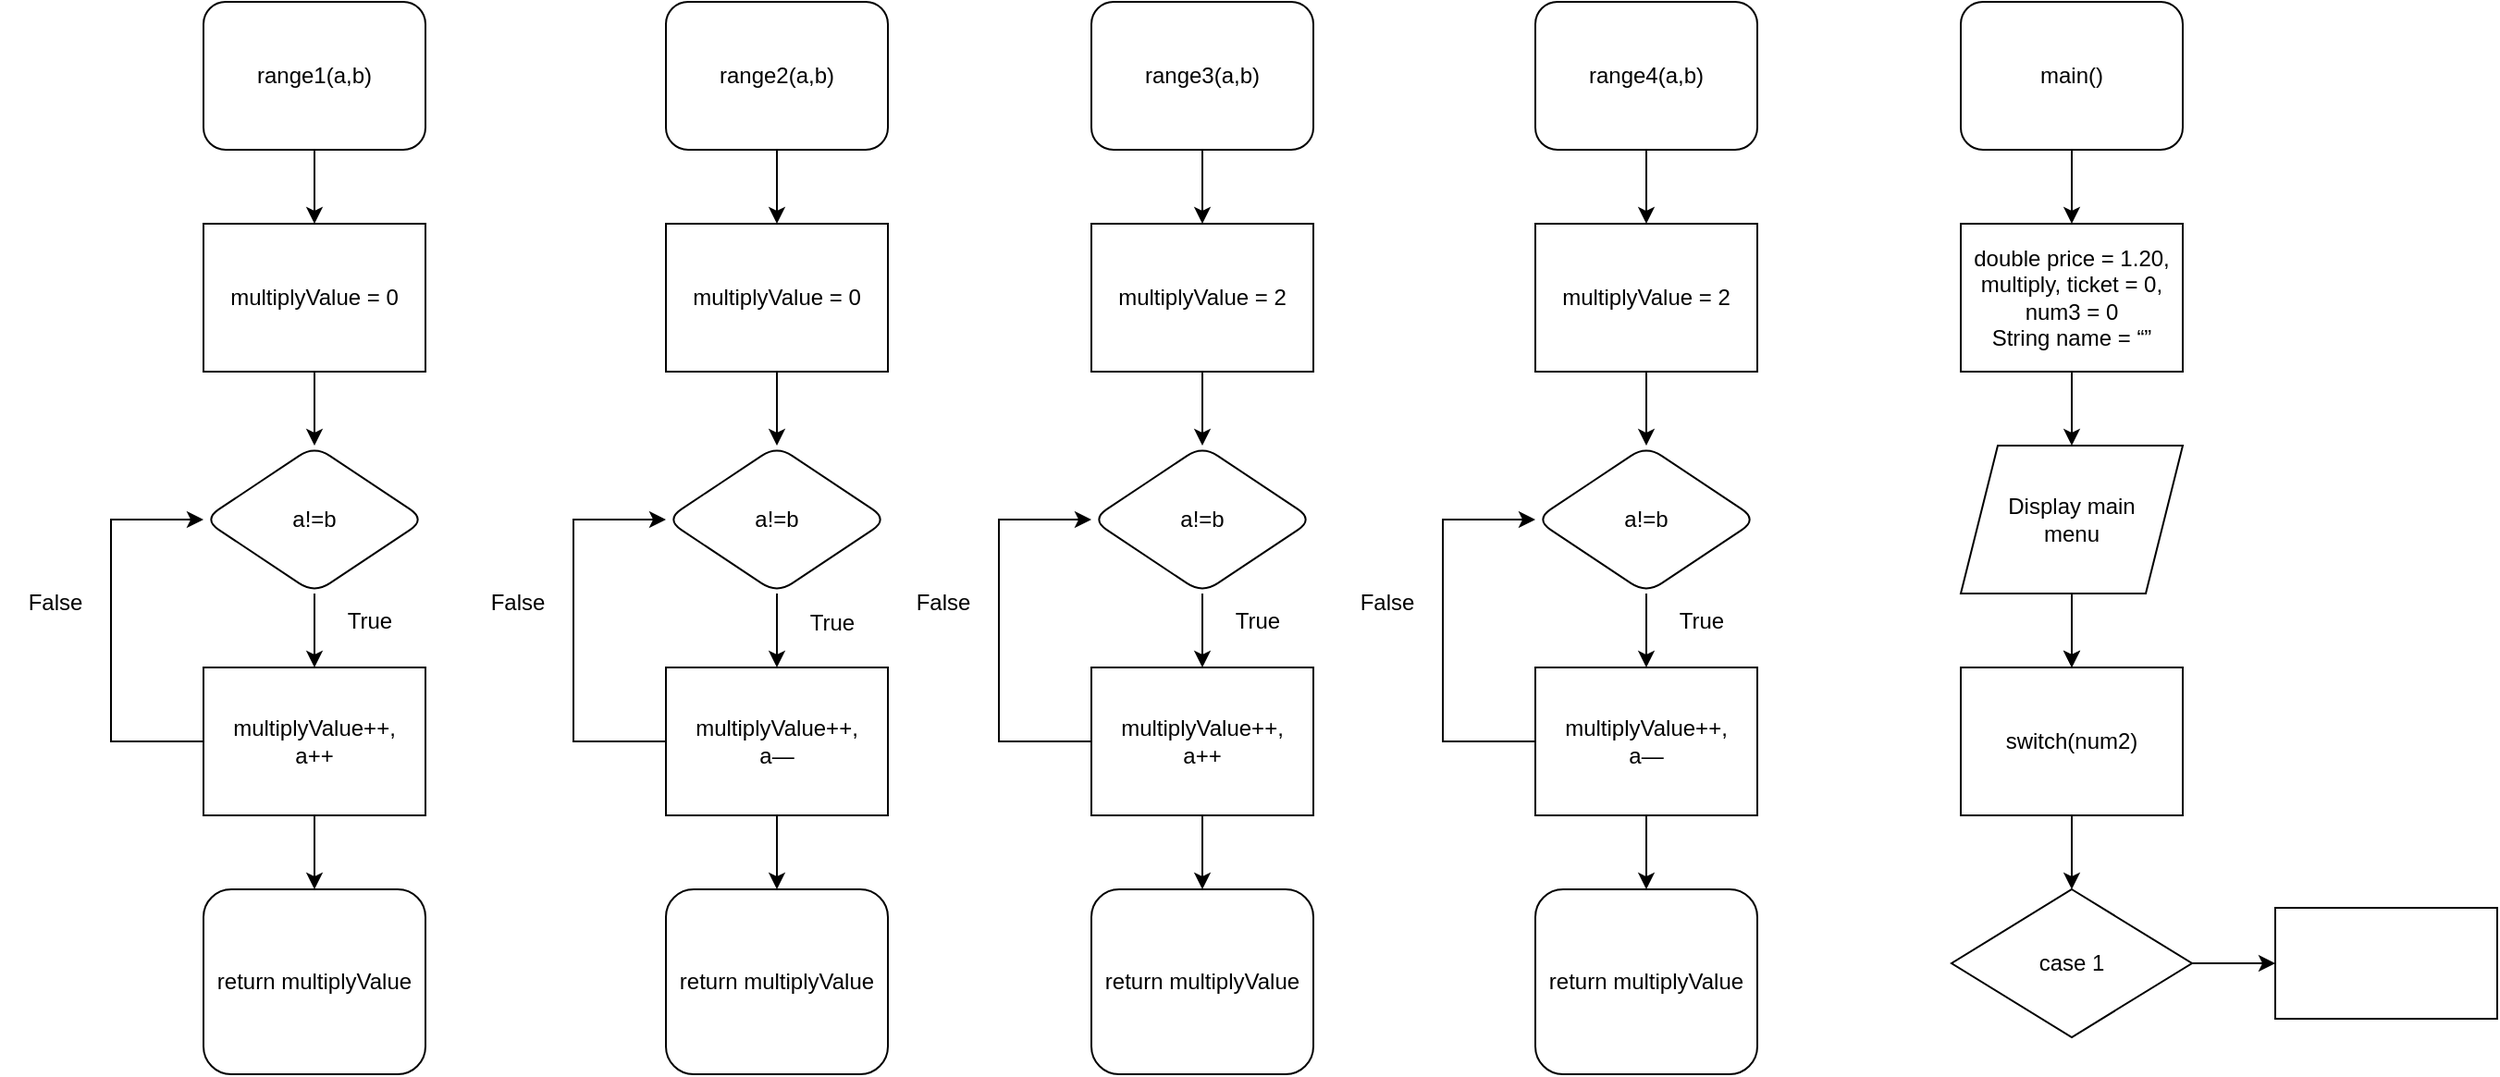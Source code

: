 <mxfile version="20.7.4" type="github">
  <diagram id="OsOMGD-ik3Zf7SZOt8np" name="Page-1">
    <mxGraphModel dx="1697" dy="1526" grid="1" gridSize="10" guides="1" tooltips="1" connect="1" arrows="1" fold="1" page="1" pageScale="1" pageWidth="827" pageHeight="1169" math="0" shadow="0">
      <root>
        <mxCell id="0" />
        <mxCell id="1" parent="0" />
        <mxCell id="JS9AjzZ9kIchDXuZYbvt-4" style="edgeStyle=orthogonalEdgeStyle;rounded=0;orthogonalLoop=1;jettySize=auto;html=1;entryX=0.5;entryY=0;entryDx=0;entryDy=0;" parent="1" source="JS9AjzZ9kIchDXuZYbvt-3" target="JS9AjzZ9kIchDXuZYbvt-5" edge="1">
          <mxGeometry relative="1" as="geometry">
            <mxPoint x="340" y="120" as="targetPoint" />
          </mxGeometry>
        </mxCell>
        <mxCell id="JS9AjzZ9kIchDXuZYbvt-3" value="range1(a,b)" style="rounded=1;whiteSpace=wrap;html=1;" parent="1" vertex="1">
          <mxGeometry x="280" width="120" height="80" as="geometry" />
        </mxCell>
        <mxCell id="JS9AjzZ9kIchDXuZYbvt-6" style="edgeStyle=orthogonalEdgeStyle;rounded=0;orthogonalLoop=1;jettySize=auto;html=1;fontFamily=Helvetica;fontSize=12;fontColor=default;entryX=0.5;entryY=0;entryDx=0;entryDy=0;" parent="1" source="JS9AjzZ9kIchDXuZYbvt-5" target="JS9AjzZ9kIchDXuZYbvt-7" edge="1">
          <mxGeometry x="1" y="28" relative="1" as="geometry">
            <mxPoint x="340" y="240" as="targetPoint" />
            <mxPoint x="-8" y="20" as="offset" />
          </mxGeometry>
        </mxCell>
        <mxCell id="JS9AjzZ9kIchDXuZYbvt-5" value="multiplyValue = 0" style="rounded=0;whiteSpace=wrap;html=1;strokeColor=default;fontFamily=Helvetica;fontSize=12;fontColor=default;fillColor=default;" parent="1" vertex="1">
          <mxGeometry x="280" y="120" width="120" height="80" as="geometry" />
        </mxCell>
        <mxCell id="JS9AjzZ9kIchDXuZYbvt-9" style="edgeStyle=orthogonalEdgeStyle;rounded=0;orthogonalLoop=1;jettySize=auto;html=1;fontFamily=Helvetica;fontSize=12;fontColor=default;entryX=0.5;entryY=0;entryDx=0;entryDy=0;" parent="1" source="JS9AjzZ9kIchDXuZYbvt-7" target="JS9AjzZ9kIchDXuZYbvt-10" edge="1">
          <mxGeometry relative="1" as="geometry">
            <mxPoint x="340" y="360" as="targetPoint" />
          </mxGeometry>
        </mxCell>
        <mxCell id="JS9AjzZ9kIchDXuZYbvt-7" value="a!=b" style="rhombus;whiteSpace=wrap;html=1;rounded=1;strokeColor=default;fontFamily=Helvetica;fontSize=12;fontColor=default;fillColor=default;" parent="1" vertex="1">
          <mxGeometry x="280" y="240" width="120" height="80" as="geometry" />
        </mxCell>
        <mxCell id="JS9AjzZ9kIchDXuZYbvt-12" style="edgeStyle=orthogonalEdgeStyle;rounded=0;orthogonalLoop=1;jettySize=auto;html=1;fontFamily=Helvetica;fontSize=12;fontColor=default;entryX=0.5;entryY=0;entryDx=0;entryDy=0;" parent="1" source="JS9AjzZ9kIchDXuZYbvt-10" target="JS9AjzZ9kIchDXuZYbvt-11" edge="1">
          <mxGeometry relative="1" as="geometry">
            <mxPoint x="340" y="480" as="targetPoint" />
            <Array as="points" />
          </mxGeometry>
        </mxCell>
        <mxCell id="JS9AjzZ9kIchDXuZYbvt-10" value="multiplyValue++,&lt;br&gt;a++" style="rounded=0;whiteSpace=wrap;html=1;strokeColor=default;fontFamily=Helvetica;fontSize=12;fontColor=default;fillColor=default;" parent="1" vertex="1">
          <mxGeometry x="280" y="360" width="120" height="80" as="geometry" />
        </mxCell>
        <mxCell id="JS9AjzZ9kIchDXuZYbvt-11" value="return multiplyValue" style="rounded=1;whiteSpace=wrap;html=1;strokeColor=default;fontFamily=Helvetica;fontSize=12;fontColor=default;fillColor=default;" parent="1" vertex="1">
          <mxGeometry x="280" y="480" width="120" height="100" as="geometry" />
        </mxCell>
        <mxCell id="JS9AjzZ9kIchDXuZYbvt-13" style="edgeStyle=orthogonalEdgeStyle;rounded=0;orthogonalLoop=1;jettySize=auto;html=1;entryX=0.5;entryY=0;entryDx=0;entryDy=0;" parent="1" source="JS9AjzZ9kIchDXuZYbvt-14" target="JS9AjzZ9kIchDXuZYbvt-16" edge="1">
          <mxGeometry relative="1" as="geometry">
            <mxPoint x="590" y="120" as="targetPoint" />
          </mxGeometry>
        </mxCell>
        <mxCell id="JS9AjzZ9kIchDXuZYbvt-14" value="range2(a,b)" style="rounded=1;whiteSpace=wrap;html=1;" parent="1" vertex="1">
          <mxGeometry x="530" width="120" height="80" as="geometry" />
        </mxCell>
        <mxCell id="JS9AjzZ9kIchDXuZYbvt-15" style="edgeStyle=orthogonalEdgeStyle;rounded=0;orthogonalLoop=1;jettySize=auto;html=1;fontFamily=Helvetica;fontSize=12;fontColor=default;entryX=0.5;entryY=0;entryDx=0;entryDy=0;" parent="1" source="JS9AjzZ9kIchDXuZYbvt-16" target="JS9AjzZ9kIchDXuZYbvt-18" edge="1">
          <mxGeometry x="1" y="28" relative="1" as="geometry">
            <mxPoint x="590" y="240" as="targetPoint" />
            <mxPoint x="-8" y="20" as="offset" />
          </mxGeometry>
        </mxCell>
        <mxCell id="JS9AjzZ9kIchDXuZYbvt-16" value="multiplyValue = 0" style="rounded=0;whiteSpace=wrap;html=1;strokeColor=default;fontFamily=Helvetica;fontSize=12;fontColor=default;fillColor=default;" parent="1" vertex="1">
          <mxGeometry x="530" y="120" width="120" height="80" as="geometry" />
        </mxCell>
        <mxCell id="JS9AjzZ9kIchDXuZYbvt-17" style="edgeStyle=orthogonalEdgeStyle;rounded=0;orthogonalLoop=1;jettySize=auto;html=1;fontFamily=Helvetica;fontSize=12;fontColor=default;entryX=0.5;entryY=0;entryDx=0;entryDy=0;" parent="1" source="JS9AjzZ9kIchDXuZYbvt-18" target="JS9AjzZ9kIchDXuZYbvt-20" edge="1">
          <mxGeometry relative="1" as="geometry">
            <mxPoint x="590" y="360" as="targetPoint" />
          </mxGeometry>
        </mxCell>
        <mxCell id="JS9AjzZ9kIchDXuZYbvt-18" value="a!=b" style="rhombus;whiteSpace=wrap;html=1;rounded=1;strokeColor=default;fontFamily=Helvetica;fontSize=12;fontColor=default;fillColor=default;" parent="1" vertex="1">
          <mxGeometry x="530" y="240" width="120" height="80" as="geometry" />
        </mxCell>
        <mxCell id="JS9AjzZ9kIchDXuZYbvt-19" style="edgeStyle=orthogonalEdgeStyle;rounded=0;orthogonalLoop=1;jettySize=auto;html=1;fontFamily=Helvetica;fontSize=12;fontColor=default;entryX=0.5;entryY=0;entryDx=0;entryDy=0;" parent="1" source="JS9AjzZ9kIchDXuZYbvt-20" target="JS9AjzZ9kIchDXuZYbvt-21" edge="1">
          <mxGeometry relative="1" as="geometry">
            <mxPoint x="590" y="480" as="targetPoint" />
            <Array as="points" />
          </mxGeometry>
        </mxCell>
        <mxCell id="JS9AjzZ9kIchDXuZYbvt-20" value="multiplyValue++,&lt;br&gt;a—" style="rounded=0;whiteSpace=wrap;html=1;strokeColor=default;fontFamily=Helvetica;fontSize=12;fontColor=default;fillColor=default;" parent="1" vertex="1">
          <mxGeometry x="530" y="360" width="120" height="80" as="geometry" />
        </mxCell>
        <mxCell id="JS9AjzZ9kIchDXuZYbvt-21" value="return multiplyValue" style="rounded=1;whiteSpace=wrap;html=1;strokeColor=default;fontFamily=Helvetica;fontSize=12;fontColor=default;fillColor=default;" parent="1" vertex="1">
          <mxGeometry x="530" y="480" width="120" height="100" as="geometry" />
        </mxCell>
        <mxCell id="JS9AjzZ9kIchDXuZYbvt-22" style="edgeStyle=orthogonalEdgeStyle;rounded=0;orthogonalLoop=1;jettySize=auto;html=1;entryX=0.5;entryY=0;entryDx=0;entryDy=0;" parent="1" source="JS9AjzZ9kIchDXuZYbvt-23" target="JS9AjzZ9kIchDXuZYbvt-25" edge="1">
          <mxGeometry relative="1" as="geometry">
            <mxPoint x="820" y="120" as="targetPoint" />
          </mxGeometry>
        </mxCell>
        <mxCell id="JS9AjzZ9kIchDXuZYbvt-23" value="range3(a,b)" style="rounded=1;whiteSpace=wrap;html=1;" parent="1" vertex="1">
          <mxGeometry x="760" width="120" height="80" as="geometry" />
        </mxCell>
        <mxCell id="JS9AjzZ9kIchDXuZYbvt-24" style="edgeStyle=orthogonalEdgeStyle;rounded=0;orthogonalLoop=1;jettySize=auto;html=1;fontFamily=Helvetica;fontSize=12;fontColor=default;entryX=0.5;entryY=0;entryDx=0;entryDy=0;" parent="1" source="JS9AjzZ9kIchDXuZYbvt-25" target="JS9AjzZ9kIchDXuZYbvt-27" edge="1">
          <mxGeometry x="1" y="28" relative="1" as="geometry">
            <mxPoint x="820" y="240" as="targetPoint" />
            <mxPoint x="-8" y="20" as="offset" />
          </mxGeometry>
        </mxCell>
        <mxCell id="JS9AjzZ9kIchDXuZYbvt-25" value="multiplyValue = 2" style="rounded=0;whiteSpace=wrap;html=1;strokeColor=default;fontFamily=Helvetica;fontSize=12;fontColor=default;fillColor=default;" parent="1" vertex="1">
          <mxGeometry x="760" y="120" width="120" height="80" as="geometry" />
        </mxCell>
        <mxCell id="JS9AjzZ9kIchDXuZYbvt-26" style="edgeStyle=orthogonalEdgeStyle;rounded=0;orthogonalLoop=1;jettySize=auto;html=1;fontFamily=Helvetica;fontSize=12;fontColor=default;entryX=0.5;entryY=0;entryDx=0;entryDy=0;" parent="1" source="JS9AjzZ9kIchDXuZYbvt-27" target="JS9AjzZ9kIchDXuZYbvt-29" edge="1">
          <mxGeometry relative="1" as="geometry">
            <mxPoint x="820" y="360" as="targetPoint" />
          </mxGeometry>
        </mxCell>
        <mxCell id="JS9AjzZ9kIchDXuZYbvt-27" value="a!=b" style="rhombus;whiteSpace=wrap;html=1;rounded=1;strokeColor=default;fontFamily=Helvetica;fontSize=12;fontColor=default;fillColor=default;" parent="1" vertex="1">
          <mxGeometry x="760" y="240" width="120" height="80" as="geometry" />
        </mxCell>
        <mxCell id="JS9AjzZ9kIchDXuZYbvt-28" style="edgeStyle=orthogonalEdgeStyle;rounded=0;orthogonalLoop=1;jettySize=auto;html=1;fontFamily=Helvetica;fontSize=12;fontColor=default;entryX=0.5;entryY=0;entryDx=0;entryDy=0;" parent="1" source="JS9AjzZ9kIchDXuZYbvt-29" target="JS9AjzZ9kIchDXuZYbvt-30" edge="1">
          <mxGeometry relative="1" as="geometry">
            <mxPoint x="820" y="480" as="targetPoint" />
            <Array as="points" />
          </mxGeometry>
        </mxCell>
        <mxCell id="JS9AjzZ9kIchDXuZYbvt-29" value="multiplyValue++,&lt;br&gt;a++" style="rounded=0;whiteSpace=wrap;html=1;strokeColor=default;fontFamily=Helvetica;fontSize=12;fontColor=default;fillColor=default;" parent="1" vertex="1">
          <mxGeometry x="760" y="360" width="120" height="80" as="geometry" />
        </mxCell>
        <mxCell id="JS9AjzZ9kIchDXuZYbvt-30" value="return multiplyValue" style="rounded=1;whiteSpace=wrap;html=1;strokeColor=default;fontFamily=Helvetica;fontSize=12;fontColor=default;fillColor=default;" parent="1" vertex="1">
          <mxGeometry x="760" y="480" width="120" height="100" as="geometry" />
        </mxCell>
        <mxCell id="JS9AjzZ9kIchDXuZYbvt-32" style="edgeStyle=orthogonalEdgeStyle;rounded=0;orthogonalLoop=1;jettySize=auto;html=1;entryX=0.5;entryY=0;entryDx=0;entryDy=0;" parent="1" source="JS9AjzZ9kIchDXuZYbvt-33" target="JS9AjzZ9kIchDXuZYbvt-35" edge="1">
          <mxGeometry relative="1" as="geometry">
            <mxPoint x="1060" y="120" as="targetPoint" />
          </mxGeometry>
        </mxCell>
        <mxCell id="JS9AjzZ9kIchDXuZYbvt-33" value="range4(a,b)" style="rounded=1;whiteSpace=wrap;html=1;" parent="1" vertex="1">
          <mxGeometry x="1000" width="120" height="80" as="geometry" />
        </mxCell>
        <mxCell id="JS9AjzZ9kIchDXuZYbvt-34" style="edgeStyle=orthogonalEdgeStyle;rounded=0;orthogonalLoop=1;jettySize=auto;html=1;fontFamily=Helvetica;fontSize=12;fontColor=default;entryX=0.5;entryY=0;entryDx=0;entryDy=0;" parent="1" source="JS9AjzZ9kIchDXuZYbvt-35" target="JS9AjzZ9kIchDXuZYbvt-37" edge="1">
          <mxGeometry x="1" y="28" relative="1" as="geometry">
            <mxPoint x="1060" y="240" as="targetPoint" />
            <mxPoint x="-8" y="20" as="offset" />
          </mxGeometry>
        </mxCell>
        <mxCell id="JS9AjzZ9kIchDXuZYbvt-35" value="multiplyValue = 2" style="rounded=0;whiteSpace=wrap;html=1;strokeColor=default;fontFamily=Helvetica;fontSize=12;fontColor=default;fillColor=default;" parent="1" vertex="1">
          <mxGeometry x="1000" y="120" width="120" height="80" as="geometry" />
        </mxCell>
        <mxCell id="JS9AjzZ9kIchDXuZYbvt-36" style="edgeStyle=orthogonalEdgeStyle;rounded=0;orthogonalLoop=1;jettySize=auto;html=1;fontFamily=Helvetica;fontSize=12;fontColor=default;" parent="1" source="JS9AjzZ9kIchDXuZYbvt-37" target="JS9AjzZ9kIchDXuZYbvt-39" edge="1">
          <mxGeometry relative="1" as="geometry">
            <mxPoint x="1060" y="360" as="targetPoint" />
          </mxGeometry>
        </mxCell>
        <mxCell id="JS9AjzZ9kIchDXuZYbvt-37" value="a!=b" style="rhombus;whiteSpace=wrap;html=1;rounded=1;strokeColor=default;fontFamily=Helvetica;fontSize=12;fontColor=default;fillColor=default;" parent="1" vertex="1">
          <mxGeometry x="1000" y="240" width="120" height="80" as="geometry" />
        </mxCell>
        <mxCell id="JS9AjzZ9kIchDXuZYbvt-38" style="edgeStyle=orthogonalEdgeStyle;rounded=0;orthogonalLoop=1;jettySize=auto;html=1;fontFamily=Helvetica;fontSize=12;fontColor=default;entryX=0.5;entryY=0;entryDx=0;entryDy=0;" parent="1" source="JS9AjzZ9kIchDXuZYbvt-39" target="JS9AjzZ9kIchDXuZYbvt-40" edge="1">
          <mxGeometry relative="1" as="geometry">
            <mxPoint x="1060" y="480" as="targetPoint" />
            <Array as="points" />
          </mxGeometry>
        </mxCell>
        <mxCell id="HR_ULsvQH8FzLZKK90XC-12" style="edgeStyle=orthogonalEdgeStyle;rounded=0;orthogonalLoop=1;jettySize=auto;html=1;fontFamily=Helvetica;fontSize=12;fontColor=default;entryX=0;entryY=0.5;entryDx=0;entryDy=0;" edge="1" parent="1" source="JS9AjzZ9kIchDXuZYbvt-39" target="JS9AjzZ9kIchDXuZYbvt-37">
          <mxGeometry relative="1" as="geometry">
            <mxPoint x="930" y="210" as="targetPoint" />
            <Array as="points">
              <mxPoint x="950" y="400" />
              <mxPoint x="950" y="280" />
            </Array>
          </mxGeometry>
        </mxCell>
        <mxCell id="JS9AjzZ9kIchDXuZYbvt-39" value="multiplyValue++,&lt;br&gt;a—" style="rounded=0;whiteSpace=wrap;html=1;strokeColor=default;fontFamily=Helvetica;fontSize=12;fontColor=default;fillColor=default;" parent="1" vertex="1">
          <mxGeometry x="1000" y="360" width="120" height="80" as="geometry" />
        </mxCell>
        <mxCell id="JS9AjzZ9kIchDXuZYbvt-40" value="return multiplyValue" style="rounded=1;whiteSpace=wrap;html=1;strokeColor=default;fontFamily=Helvetica;fontSize=12;fontColor=default;fillColor=default;" parent="1" vertex="1">
          <mxGeometry x="1000" y="480" width="120" height="100" as="geometry" />
        </mxCell>
        <mxCell id="HR_ULsvQH8FzLZKK90XC-2" style="edgeStyle=orthogonalEdgeStyle;rounded=0;orthogonalLoop=1;jettySize=auto;html=1;entryX=0.5;entryY=0;entryDx=0;entryDy=0;" edge="1" parent="1" source="HR_ULsvQH8FzLZKK90XC-1" target="HR_ULsvQH8FzLZKK90XC-3">
          <mxGeometry relative="1" as="geometry">
            <mxPoint x="1290" y="120" as="targetPoint" />
          </mxGeometry>
        </mxCell>
        <mxCell id="HR_ULsvQH8FzLZKK90XC-1" value="main()" style="rounded=1;whiteSpace=wrap;html=1;" vertex="1" parent="1">
          <mxGeometry x="1230" width="120" height="80" as="geometry" />
        </mxCell>
        <mxCell id="HR_ULsvQH8FzLZKK90XC-5" style="edgeStyle=orthogonalEdgeStyle;rounded=0;orthogonalLoop=1;jettySize=auto;html=1;entryX=0.5;entryY=0;entryDx=0;entryDy=0;" edge="1" parent="1" source="HR_ULsvQH8FzLZKK90XC-3" target="HR_ULsvQH8FzLZKK90XC-6">
          <mxGeometry relative="1" as="geometry">
            <mxPoint x="1290" y="240" as="targetPoint" />
          </mxGeometry>
        </mxCell>
        <mxCell id="HR_ULsvQH8FzLZKK90XC-3" value="double price = 1.20, multiply, ticket = 0, num3 = 0&lt;br&gt;String name = “”" style="rounded=0;whiteSpace=wrap;html=1;" vertex="1" parent="1">
          <mxGeometry x="1230" y="120" width="120" height="80" as="geometry" />
        </mxCell>
        <mxCell id="HR_ULsvQH8FzLZKK90XC-8" style="edgeStyle=orthogonalEdgeStyle;rounded=0;orthogonalLoop=1;jettySize=auto;html=1;fontFamily=Helvetica;fontSize=12;fontColor=default;" edge="1" parent="1" source="HR_ULsvQH8FzLZKK90XC-6">
          <mxGeometry relative="1" as="geometry">
            <mxPoint x="1290" y="360" as="targetPoint" />
          </mxGeometry>
        </mxCell>
        <mxCell id="HR_ULsvQH8FzLZKK90XC-11" style="edgeStyle=orthogonalEdgeStyle;rounded=0;orthogonalLoop=1;jettySize=auto;html=1;entryX=0.5;entryY=0;entryDx=0;entryDy=0;fontFamily=Helvetica;fontSize=12;fontColor=default;" edge="1" parent="1" source="HR_ULsvQH8FzLZKK90XC-6">
          <mxGeometry relative="1" as="geometry">
            <mxPoint x="1290" y="360" as="targetPoint" />
          </mxGeometry>
        </mxCell>
        <mxCell id="HR_ULsvQH8FzLZKK90XC-6" value="Display main&lt;br&gt;menu" style="shape=parallelogram;perimeter=parallelogramPerimeter;whiteSpace=wrap;html=1;fixedSize=1;" vertex="1" parent="1">
          <mxGeometry x="1230" y="240" width="120" height="80" as="geometry" />
        </mxCell>
        <mxCell id="HR_ULsvQH8FzLZKK90XC-13" value="True" style="text;html=1;strokeColor=none;fillColor=none;align=center;verticalAlign=middle;whiteSpace=wrap;rounded=0;fontFamily=Helvetica;fontSize=12;fontColor=default;rotation=0;" vertex="1" parent="1">
          <mxGeometry x="1060" y="320" width="60" height="29" as="geometry" />
        </mxCell>
        <mxCell id="HR_ULsvQH8FzLZKK90XC-19" value="False" style="text;html=1;strokeColor=none;fillColor=none;align=center;verticalAlign=middle;whiteSpace=wrap;rounded=0;fontFamily=Helvetica;fontSize=12;fontColor=default;" vertex="1" parent="1">
          <mxGeometry x="890" y="310" width="60" height="30" as="geometry" />
        </mxCell>
        <mxCell id="HR_ULsvQH8FzLZKK90XC-20" style="edgeStyle=orthogonalEdgeStyle;rounded=0;orthogonalLoop=1;jettySize=auto;html=1;fontFamily=Helvetica;fontSize=12;fontColor=default;entryX=0;entryY=0.5;entryDx=0;entryDy=0;" edge="1" parent="1">
          <mxGeometry relative="1" as="geometry">
            <mxPoint x="760" y="280" as="targetPoint" />
            <mxPoint x="760" y="400" as="sourcePoint" />
            <Array as="points">
              <mxPoint x="710" y="400" />
              <mxPoint x="710" y="280" />
            </Array>
          </mxGeometry>
        </mxCell>
        <mxCell id="HR_ULsvQH8FzLZKK90XC-21" value="False" style="text;html=1;strokeColor=none;fillColor=none;align=center;verticalAlign=middle;whiteSpace=wrap;rounded=0;fontFamily=Helvetica;fontSize=12;fontColor=default;" vertex="1" parent="1">
          <mxGeometry x="650" y="310" width="60" height="30" as="geometry" />
        </mxCell>
        <mxCell id="HR_ULsvQH8FzLZKK90XC-22" style="edgeStyle=orthogonalEdgeStyle;rounded=0;orthogonalLoop=1;jettySize=auto;html=1;fontFamily=Helvetica;fontSize=12;fontColor=default;entryX=0;entryY=0.5;entryDx=0;entryDy=0;" edge="1" parent="1">
          <mxGeometry relative="1" as="geometry">
            <mxPoint x="530" y="280" as="targetPoint" />
            <mxPoint x="530" y="400" as="sourcePoint" />
            <Array as="points">
              <mxPoint x="480" y="400" />
              <mxPoint x="480" y="280" />
            </Array>
          </mxGeometry>
        </mxCell>
        <mxCell id="HR_ULsvQH8FzLZKK90XC-23" value="False" style="text;html=1;strokeColor=none;fillColor=none;align=center;verticalAlign=middle;whiteSpace=wrap;rounded=0;fontFamily=Helvetica;fontSize=12;fontColor=default;" vertex="1" parent="1">
          <mxGeometry x="420" y="310" width="60" height="30" as="geometry" />
        </mxCell>
        <mxCell id="HR_ULsvQH8FzLZKK90XC-24" style="edgeStyle=orthogonalEdgeStyle;rounded=0;orthogonalLoop=1;jettySize=auto;html=1;fontFamily=Helvetica;fontSize=12;fontColor=default;entryX=0;entryY=0.5;entryDx=0;entryDy=0;" edge="1" parent="1">
          <mxGeometry relative="1" as="geometry">
            <mxPoint x="280" y="280" as="targetPoint" />
            <mxPoint x="280" y="400" as="sourcePoint" />
            <Array as="points">
              <mxPoint x="230" y="400" />
              <mxPoint x="230" y="280" />
            </Array>
          </mxGeometry>
        </mxCell>
        <mxCell id="HR_ULsvQH8FzLZKK90XC-25" value="False" style="text;html=1;strokeColor=none;fillColor=none;align=center;verticalAlign=middle;whiteSpace=wrap;rounded=0;fontFamily=Helvetica;fontSize=12;fontColor=default;" vertex="1" parent="1">
          <mxGeometry x="170" y="310" width="60" height="30" as="geometry" />
        </mxCell>
        <mxCell id="HR_ULsvQH8FzLZKK90XC-26" value="True" style="text;html=1;strokeColor=none;fillColor=none;align=center;verticalAlign=middle;whiteSpace=wrap;rounded=0;fontFamily=Helvetica;fontSize=12;fontColor=default;rotation=0;" vertex="1" parent="1">
          <mxGeometry x="820" y="320" width="60" height="30" as="geometry" />
        </mxCell>
        <mxCell id="HR_ULsvQH8FzLZKK90XC-27" value="True" style="text;html=1;strokeColor=none;fillColor=none;align=center;verticalAlign=middle;whiteSpace=wrap;rounded=0;fontFamily=Helvetica;fontSize=12;fontColor=default;rotation=0;" vertex="1" parent="1">
          <mxGeometry x="590" y="321" width="60" height="29" as="geometry" />
        </mxCell>
        <mxCell id="HR_ULsvQH8FzLZKK90XC-28" value="True" style="text;html=1;strokeColor=none;fillColor=none;align=center;verticalAlign=middle;whiteSpace=wrap;rounded=0;fontFamily=Helvetica;fontSize=12;fontColor=default;rotation=0;" vertex="1" parent="1">
          <mxGeometry x="340" y="320" width="60" height="29" as="geometry" />
        </mxCell>
        <mxCell id="HR_ULsvQH8FzLZKK90XC-32" style="edgeStyle=orthogonalEdgeStyle;rounded=0;orthogonalLoop=1;jettySize=auto;html=1;fontFamily=Helvetica;fontSize=12;fontColor=default;entryX=0.5;entryY=0;entryDx=0;entryDy=0;" edge="1" parent="1" source="HR_ULsvQH8FzLZKK90XC-30" target="HR_ULsvQH8FzLZKK90XC-33">
          <mxGeometry relative="1" as="geometry">
            <mxPoint x="1290" y="480" as="targetPoint" />
          </mxGeometry>
        </mxCell>
        <mxCell id="HR_ULsvQH8FzLZKK90XC-30" value="switch(num2)&lt;br&gt;" style="rounded=0;whiteSpace=wrap;html=1;strokeColor=default;fontFamily=Helvetica;fontSize=12;fontColor=default;fillColor=default;" vertex="1" parent="1">
          <mxGeometry x="1230" y="360" width="120" height="80" as="geometry" />
        </mxCell>
        <mxCell id="HR_ULsvQH8FzLZKK90XC-35" style="edgeStyle=orthogonalEdgeStyle;rounded=0;orthogonalLoop=1;jettySize=auto;html=1;fontFamily=Helvetica;fontSize=12;fontColor=default;" edge="1" parent="1" source="HR_ULsvQH8FzLZKK90XC-33">
          <mxGeometry relative="1" as="geometry">
            <mxPoint x="1400" y="520" as="targetPoint" />
          </mxGeometry>
        </mxCell>
        <mxCell id="HR_ULsvQH8FzLZKK90XC-33" value="case 1" style="rhombus;whiteSpace=wrap;html=1;strokeColor=default;fontFamily=Helvetica;fontSize=12;fontColor=default;fillColor=default;" vertex="1" parent="1">
          <mxGeometry x="1225" y="480" width="130" height="80" as="geometry" />
        </mxCell>
        <mxCell id="HR_ULsvQH8FzLZKK90XC-36" value="" style="rounded=0;whiteSpace=wrap;html=1;strokeColor=default;fontFamily=Helvetica;fontSize=12;fontColor=default;fillColor=default;" vertex="1" parent="1">
          <mxGeometry x="1400" y="490" width="120" height="60" as="geometry" />
        </mxCell>
      </root>
    </mxGraphModel>
  </diagram>
</mxfile>
